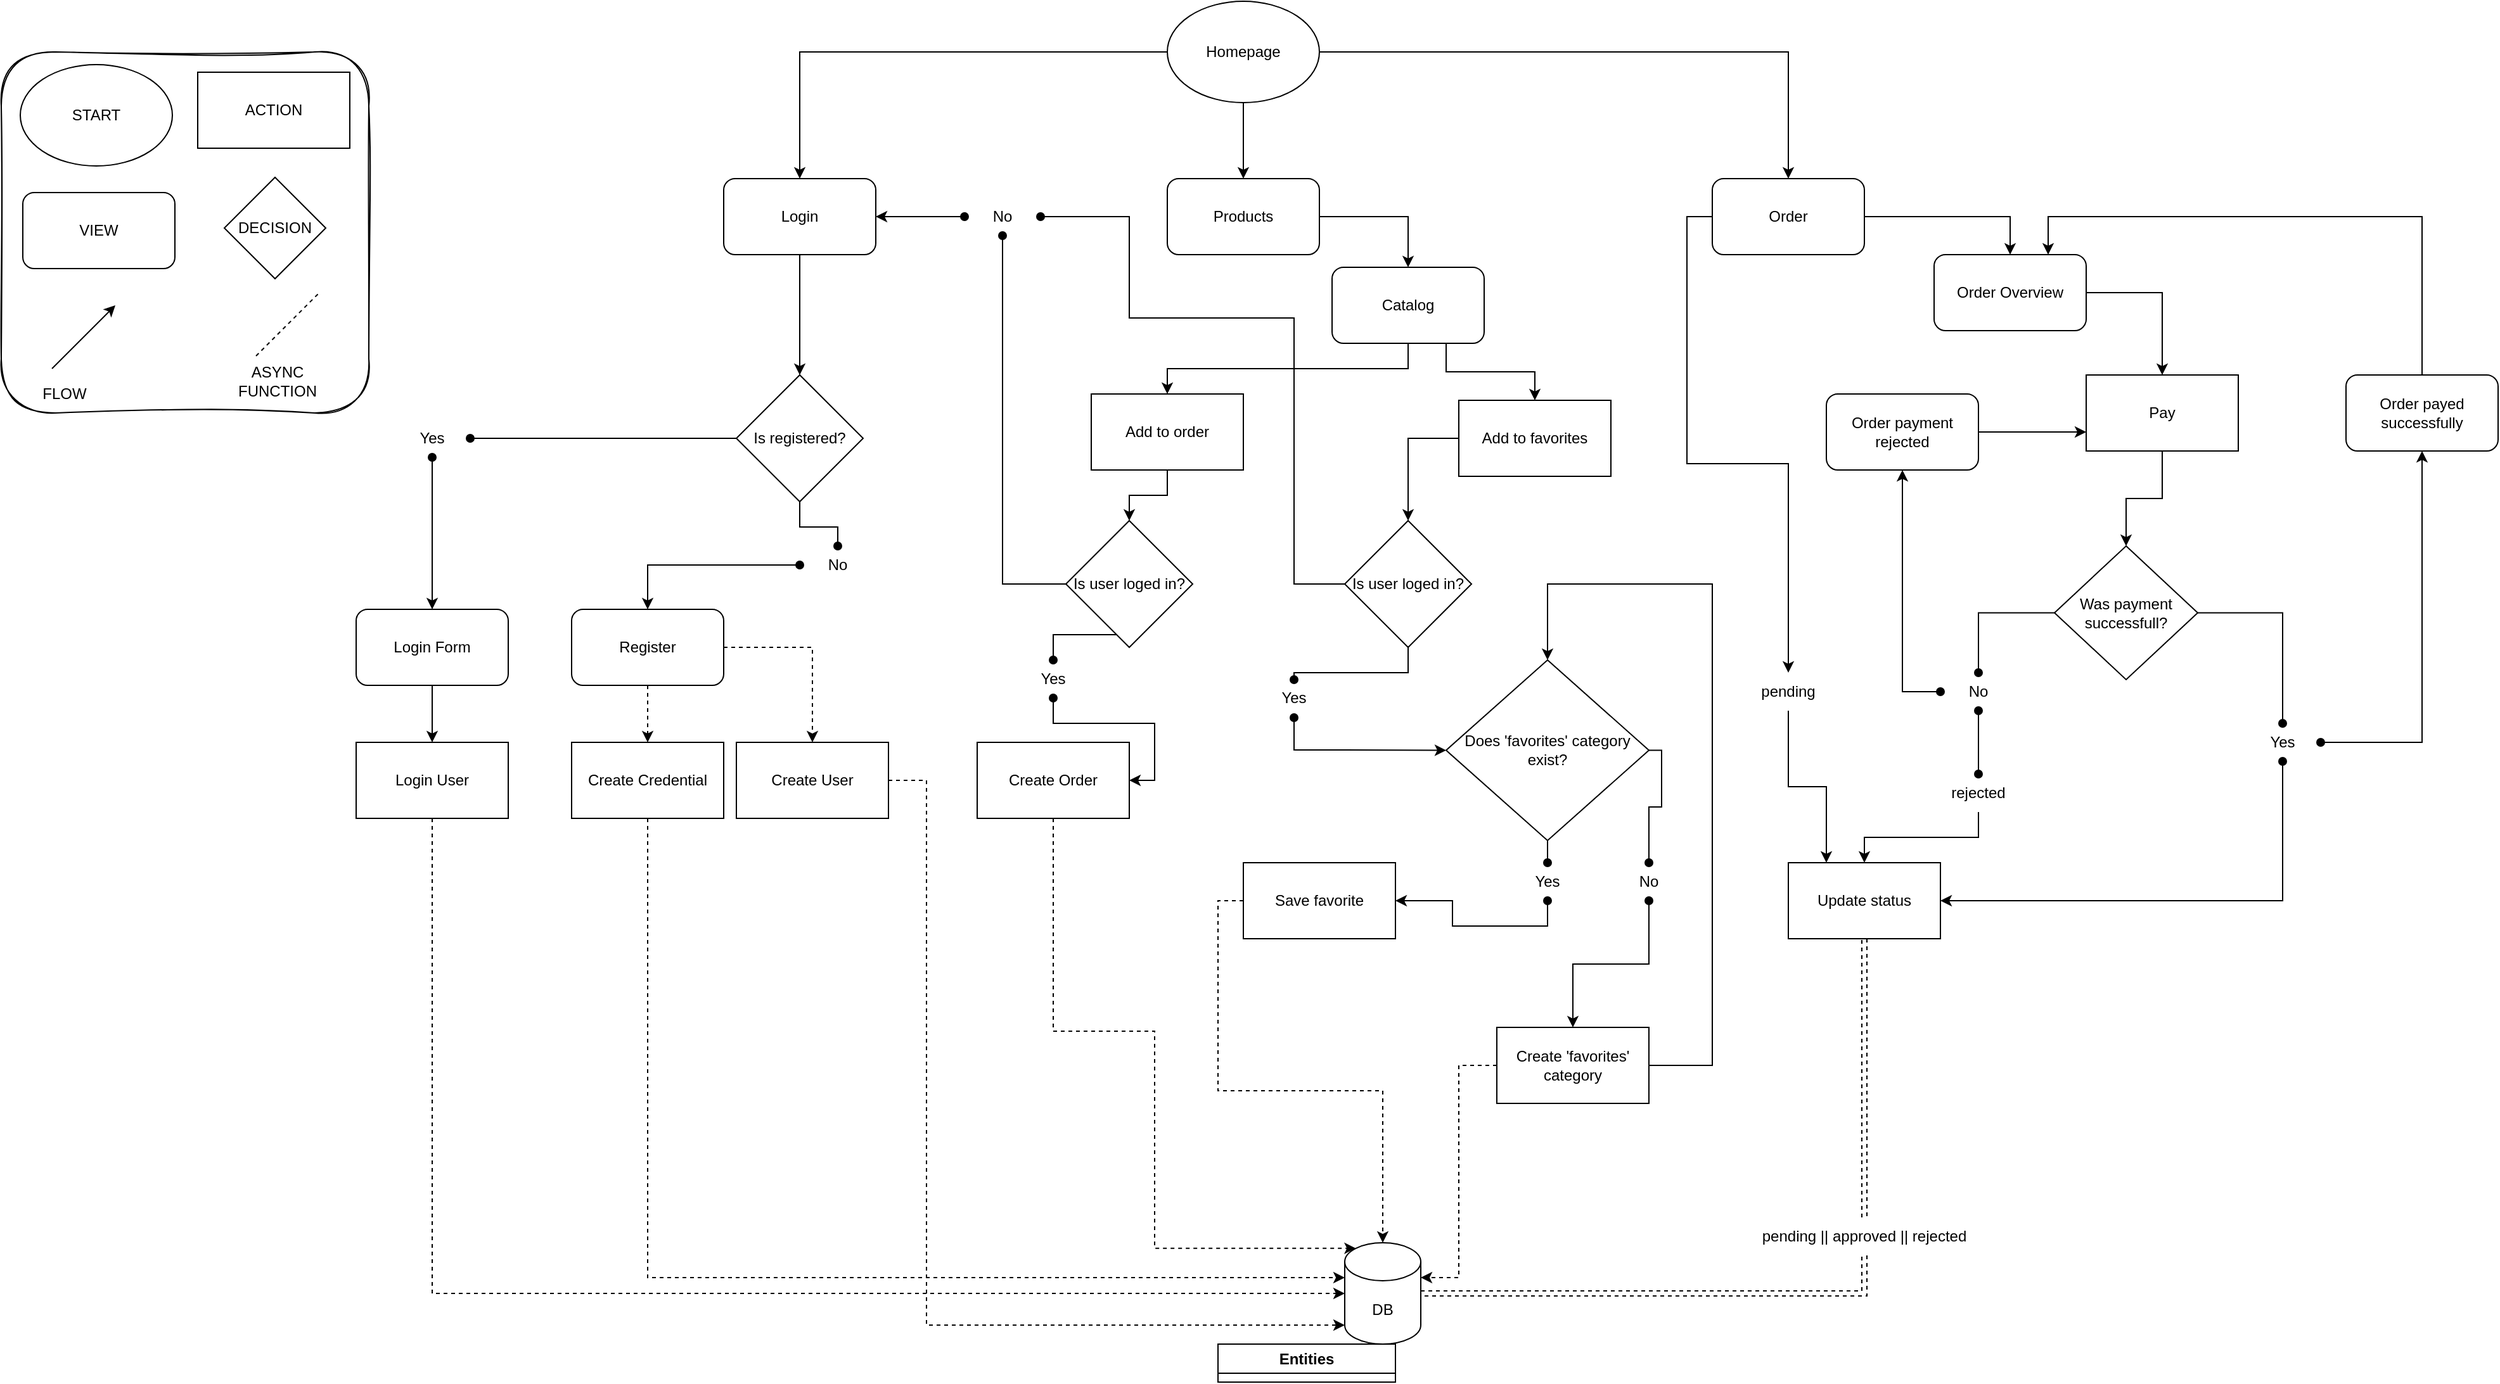 <mxfile version="24.5.3" type="github">
  <diagram name="Página-1" id="2Fvzduwzr8cer9EVC6Ml">
    <mxGraphModel dx="3033" dy="1135" grid="1" gridSize="10" guides="1" tooltips="1" connect="1" arrows="1" fold="1" page="1" pageScale="1" pageWidth="827" pageHeight="1169" math="0" shadow="0">
      <root>
        <mxCell id="0" />
        <mxCell id="1" parent="0" />
        <mxCell id="HE_qEEHTXUtGeVpZ5zVx-15" style="edgeStyle=orthogonalEdgeStyle;rounded=0;orthogonalLoop=1;jettySize=auto;html=1;exitX=0;exitY=0.5;exitDx=0;exitDy=0;entryX=0.5;entryY=0;entryDx=0;entryDy=0;" edge="1" parent="1" source="HE_qEEHTXUtGeVpZ5zVx-1" target="HE_qEEHTXUtGeVpZ5zVx-3">
          <mxGeometry relative="1" as="geometry" />
        </mxCell>
        <mxCell id="HE_qEEHTXUtGeVpZ5zVx-37" style="edgeStyle=orthogonalEdgeStyle;rounded=0;orthogonalLoop=1;jettySize=auto;html=1;exitX=0.5;exitY=1;exitDx=0;exitDy=0;entryX=0.5;entryY=0;entryDx=0;entryDy=0;" edge="1" parent="1" source="HE_qEEHTXUtGeVpZ5zVx-1" target="HE_qEEHTXUtGeVpZ5zVx-4">
          <mxGeometry relative="1" as="geometry" />
        </mxCell>
        <mxCell id="HE_qEEHTXUtGeVpZ5zVx-94" style="edgeStyle=orthogonalEdgeStyle;rounded=0;orthogonalLoop=1;jettySize=auto;html=1;exitX=1;exitY=0.5;exitDx=0;exitDy=0;entryX=0.5;entryY=0;entryDx=0;entryDy=0;" edge="1" parent="1" source="HE_qEEHTXUtGeVpZ5zVx-1" target="HE_qEEHTXUtGeVpZ5zVx-93">
          <mxGeometry relative="1" as="geometry" />
        </mxCell>
        <mxCell id="HE_qEEHTXUtGeVpZ5zVx-1" value="Homepage" style="ellipse;whiteSpace=wrap;html=1;" vertex="1" parent="1">
          <mxGeometry x="140" width="120" height="80" as="geometry" />
        </mxCell>
        <mxCell id="HE_qEEHTXUtGeVpZ5zVx-38" style="edgeStyle=orthogonalEdgeStyle;rounded=0;orthogonalLoop=1;jettySize=auto;html=1;exitX=0.5;exitY=1;exitDx=0;exitDy=0;dashed=1;" edge="1" parent="1" source="HE_qEEHTXUtGeVpZ5zVx-2" target="HE_qEEHTXUtGeVpZ5zVx-30">
          <mxGeometry relative="1" as="geometry" />
        </mxCell>
        <mxCell id="HE_qEEHTXUtGeVpZ5zVx-56" style="edgeStyle=orthogonalEdgeStyle;rounded=0;orthogonalLoop=1;jettySize=auto;html=1;exitX=1;exitY=0.5;exitDx=0;exitDy=0;entryX=0.5;entryY=0;entryDx=0;entryDy=0;dashed=1;" edge="1" parent="1" source="HE_qEEHTXUtGeVpZ5zVx-2" target="HE_qEEHTXUtGeVpZ5zVx-55">
          <mxGeometry relative="1" as="geometry" />
        </mxCell>
        <mxCell id="HE_qEEHTXUtGeVpZ5zVx-2" value="Register" style="rounded=1;whiteSpace=wrap;html=1;" vertex="1" parent="1">
          <mxGeometry x="-330" y="480" width="120" height="60" as="geometry" />
        </mxCell>
        <mxCell id="HE_qEEHTXUtGeVpZ5zVx-6" value="" style="edgeStyle=orthogonalEdgeStyle;rounded=0;orthogonalLoop=1;jettySize=auto;html=1;" edge="1" parent="1" source="HE_qEEHTXUtGeVpZ5zVx-3" target="HE_qEEHTXUtGeVpZ5zVx-5">
          <mxGeometry relative="1" as="geometry" />
        </mxCell>
        <mxCell id="HE_qEEHTXUtGeVpZ5zVx-3" value="Login" style="rounded=1;whiteSpace=wrap;html=1;" vertex="1" parent="1">
          <mxGeometry x="-210" y="140" width="120" height="60" as="geometry" />
        </mxCell>
        <mxCell id="HE_qEEHTXUtGeVpZ5zVx-106" style="edgeStyle=orthogonalEdgeStyle;rounded=0;orthogonalLoop=1;jettySize=auto;html=1;exitX=1;exitY=0.5;exitDx=0;exitDy=0;entryX=0.5;entryY=0;entryDx=0;entryDy=0;" edge="1" parent="1" source="HE_qEEHTXUtGeVpZ5zVx-4" target="HE_qEEHTXUtGeVpZ5zVx-17">
          <mxGeometry relative="1" as="geometry" />
        </mxCell>
        <mxCell id="HE_qEEHTXUtGeVpZ5zVx-4" value="Products" style="rounded=1;whiteSpace=wrap;html=1;" vertex="1" parent="1">
          <mxGeometry x="140" y="140" width="120" height="60" as="geometry" />
        </mxCell>
        <mxCell id="HE_qEEHTXUtGeVpZ5zVx-9" value="" style="edgeStyle=orthogonalEdgeStyle;rounded=0;orthogonalLoop=1;jettySize=auto;html=1;startArrow=oval;startFill=1;" edge="1" parent="1" source="HE_qEEHTXUtGeVpZ5zVx-10" target="HE_qEEHTXUtGeVpZ5zVx-8">
          <mxGeometry relative="1" as="geometry" />
        </mxCell>
        <mxCell id="HE_qEEHTXUtGeVpZ5zVx-12" value="" style="edgeStyle=orthogonalEdgeStyle;rounded=0;orthogonalLoop=1;jettySize=auto;html=1;startArrow=oval;startFill=1;" edge="1" parent="1" source="HE_qEEHTXUtGeVpZ5zVx-13" target="HE_qEEHTXUtGeVpZ5zVx-2">
          <mxGeometry relative="1" as="geometry" />
        </mxCell>
        <mxCell id="HE_qEEHTXUtGeVpZ5zVx-5" value="Is registered?" style="rhombus;whiteSpace=wrap;html=1;" vertex="1" parent="1">
          <mxGeometry x="-200" y="295" width="100" height="100" as="geometry" />
        </mxCell>
        <mxCell id="HE_qEEHTXUtGeVpZ5zVx-58" style="edgeStyle=orthogonalEdgeStyle;rounded=0;orthogonalLoop=1;jettySize=auto;html=1;exitX=0.5;exitY=1;exitDx=0;exitDy=0;entryX=0.5;entryY=0;entryDx=0;entryDy=0;" edge="1" parent="1" source="HE_qEEHTXUtGeVpZ5zVx-8" target="HE_qEEHTXUtGeVpZ5zVx-54">
          <mxGeometry relative="1" as="geometry" />
        </mxCell>
        <mxCell id="HE_qEEHTXUtGeVpZ5zVx-8" value="Login Form" style="rounded=1;whiteSpace=wrap;html=1;" vertex="1" parent="1">
          <mxGeometry x="-500" y="480" width="120" height="60" as="geometry" />
        </mxCell>
        <mxCell id="HE_qEEHTXUtGeVpZ5zVx-11" value="" style="edgeStyle=orthogonalEdgeStyle;rounded=0;orthogonalLoop=1;jettySize=auto;html=1;endArrow=oval;endFill=1;" edge="1" parent="1" source="HE_qEEHTXUtGeVpZ5zVx-5" target="HE_qEEHTXUtGeVpZ5zVx-10">
          <mxGeometry relative="1" as="geometry">
            <mxPoint x="20" y="330" as="sourcePoint" />
            <mxPoint x="-150" y="370" as="targetPoint" />
          </mxGeometry>
        </mxCell>
        <mxCell id="HE_qEEHTXUtGeVpZ5zVx-10" value="Yes" style="text;html=1;align=center;verticalAlign=middle;whiteSpace=wrap;rounded=0;" vertex="1" parent="1">
          <mxGeometry x="-470" y="330" width="60" height="30" as="geometry" />
        </mxCell>
        <mxCell id="HE_qEEHTXUtGeVpZ5zVx-14" value="" style="edgeStyle=orthogonalEdgeStyle;rounded=0;orthogonalLoop=1;jettySize=auto;html=1;endArrow=oval;endFill=1;" edge="1" parent="1" source="HE_qEEHTXUtGeVpZ5zVx-5" target="HE_qEEHTXUtGeVpZ5zVx-13">
          <mxGeometry relative="1" as="geometry">
            <mxPoint x="70" y="380" as="sourcePoint" />
            <mxPoint x="70" y="480" as="targetPoint" />
          </mxGeometry>
        </mxCell>
        <mxCell id="HE_qEEHTXUtGeVpZ5zVx-13" value="No" style="text;html=1;align=center;verticalAlign=middle;whiteSpace=wrap;rounded=0;" vertex="1" parent="1">
          <mxGeometry x="-150" y="430" width="60" height="30" as="geometry" />
        </mxCell>
        <mxCell id="HE_qEEHTXUtGeVpZ5zVx-42" style="edgeStyle=orthogonalEdgeStyle;rounded=0;orthogonalLoop=1;jettySize=auto;html=1;exitX=0.5;exitY=1;exitDx=0;exitDy=0;entryX=0.5;entryY=0;entryDx=0;entryDy=0;" edge="1" parent="1" source="HE_qEEHTXUtGeVpZ5zVx-17" target="HE_qEEHTXUtGeVpZ5zVx-19">
          <mxGeometry relative="1" as="geometry" />
        </mxCell>
        <mxCell id="HE_qEEHTXUtGeVpZ5zVx-61" style="edgeStyle=orthogonalEdgeStyle;rounded=0;orthogonalLoop=1;jettySize=auto;html=1;exitX=0.75;exitY=1;exitDx=0;exitDy=0;entryX=0.5;entryY=0;entryDx=0;entryDy=0;" edge="1" parent="1" source="HE_qEEHTXUtGeVpZ5zVx-17" target="HE_qEEHTXUtGeVpZ5zVx-60">
          <mxGeometry relative="1" as="geometry" />
        </mxCell>
        <mxCell id="HE_qEEHTXUtGeVpZ5zVx-17" value="Catalog" style="whiteSpace=wrap;html=1;rounded=1;" vertex="1" parent="1">
          <mxGeometry x="270" y="210" width="120" height="60" as="geometry" />
        </mxCell>
        <mxCell id="HE_qEEHTXUtGeVpZ5zVx-62" style="edgeStyle=orthogonalEdgeStyle;rounded=0;orthogonalLoop=1;jettySize=auto;html=1;exitX=0.5;exitY=1;exitDx=0;exitDy=0;entryX=0.5;entryY=0;entryDx=0;entryDy=0;" edge="1" parent="1" source="HE_qEEHTXUtGeVpZ5zVx-19" target="HE_qEEHTXUtGeVpZ5zVx-21">
          <mxGeometry relative="1" as="geometry" />
        </mxCell>
        <mxCell id="HE_qEEHTXUtGeVpZ5zVx-19" value="Add to order" style="rounded=0;whiteSpace=wrap;html=1;" vertex="1" parent="1">
          <mxGeometry x="80" y="310" width="120" height="60" as="geometry" />
        </mxCell>
        <mxCell id="HE_qEEHTXUtGeVpZ5zVx-23" style="edgeStyle=orthogonalEdgeStyle;rounded=0;orthogonalLoop=1;jettySize=auto;html=1;exitX=0;exitY=0.5;exitDx=0;exitDy=0;entryX=1;entryY=0.5;entryDx=0;entryDy=0;startArrow=oval;startFill=1;" edge="1" parent="1" source="HE_qEEHTXUtGeVpZ5zVx-24" target="HE_qEEHTXUtGeVpZ5zVx-3">
          <mxGeometry relative="1" as="geometry" />
        </mxCell>
        <mxCell id="HE_qEEHTXUtGeVpZ5zVx-44" style="edgeStyle=orthogonalEdgeStyle;rounded=0;orthogonalLoop=1;jettySize=auto;html=1;exitX=0.5;exitY=1;exitDx=0;exitDy=0;entryX=1;entryY=0.5;entryDx=0;entryDy=0;startArrow=oval;startFill=1;" edge="1" parent="1" source="HE_qEEHTXUtGeVpZ5zVx-27" target="HE_qEEHTXUtGeVpZ5zVx-33">
          <mxGeometry relative="1" as="geometry">
            <Array as="points">
              <mxPoint x="50" y="570" />
              <mxPoint x="130" y="570" />
              <mxPoint x="130" y="615" />
            </Array>
          </mxGeometry>
        </mxCell>
        <mxCell id="HE_qEEHTXUtGeVpZ5zVx-47" style="edgeStyle=orthogonalEdgeStyle;rounded=0;orthogonalLoop=1;jettySize=auto;html=1;exitX=0.5;exitY=1;exitDx=0;exitDy=0;entryX=0.5;entryY=0;entryDx=0;entryDy=0;endArrow=oval;endFill=1;" edge="1" parent="1" source="HE_qEEHTXUtGeVpZ5zVx-21" target="HE_qEEHTXUtGeVpZ5zVx-27">
          <mxGeometry relative="1" as="geometry">
            <Array as="points">
              <mxPoint x="50" y="500" />
            </Array>
          </mxGeometry>
        </mxCell>
        <mxCell id="HE_qEEHTXUtGeVpZ5zVx-21" value="Is user loged in?" style="rhombus;whiteSpace=wrap;html=1;" vertex="1" parent="1">
          <mxGeometry x="60" y="410" width="100" height="100" as="geometry" />
        </mxCell>
        <mxCell id="HE_qEEHTXUtGeVpZ5zVx-25" value="" style="edgeStyle=orthogonalEdgeStyle;rounded=0;orthogonalLoop=1;jettySize=auto;html=1;exitX=0;exitY=0.5;exitDx=0;exitDy=0;entryX=0.5;entryY=1;entryDx=0;entryDy=0;endArrow=oval;endFill=1;" edge="1" parent="1" source="HE_qEEHTXUtGeVpZ5zVx-21" target="HE_qEEHTXUtGeVpZ5zVx-24">
          <mxGeometry relative="1" as="geometry">
            <mxPoint x="270" y="450" as="sourcePoint" />
            <mxPoint x="120" y="330" as="targetPoint" />
            <Array as="points">
              <mxPoint x="10" y="460" />
            </Array>
          </mxGeometry>
        </mxCell>
        <mxCell id="HE_qEEHTXUtGeVpZ5zVx-24" value="No" style="text;html=1;align=center;verticalAlign=middle;whiteSpace=wrap;rounded=0;" vertex="1" parent="1">
          <mxGeometry x="-20" y="155" width="60" height="30" as="geometry" />
        </mxCell>
        <mxCell id="HE_qEEHTXUtGeVpZ5zVx-29" value="DB" style="shape=cylinder3;whiteSpace=wrap;html=1;boundedLbl=1;backgroundOutline=1;size=15;" vertex="1" parent="1">
          <mxGeometry x="280" y="980" width="60" height="80" as="geometry" />
        </mxCell>
        <mxCell id="HE_qEEHTXUtGeVpZ5zVx-32" style="edgeStyle=orthogonalEdgeStyle;rounded=0;orthogonalLoop=1;jettySize=auto;html=1;exitX=0.5;exitY=1;exitDx=0;exitDy=0;entryX=0;entryY=0;entryDx=0;entryDy=27.5;entryPerimeter=0;dashed=1;" edge="1" parent="1" source="HE_qEEHTXUtGeVpZ5zVx-30" target="HE_qEEHTXUtGeVpZ5zVx-29">
          <mxGeometry relative="1" as="geometry" />
        </mxCell>
        <mxCell id="HE_qEEHTXUtGeVpZ5zVx-30" value="Create Credential" style="rounded=0;whiteSpace=wrap;html=1;" vertex="1" parent="1">
          <mxGeometry x="-330" y="585" width="120" height="60" as="geometry" />
        </mxCell>
        <mxCell id="HE_qEEHTXUtGeVpZ5zVx-105" style="edgeStyle=orthogonalEdgeStyle;rounded=0;orthogonalLoop=1;jettySize=auto;html=1;exitX=0.5;exitY=1;exitDx=0;exitDy=0;entryX=0.145;entryY=0;entryDx=0;entryDy=4.35;entryPerimeter=0;dashed=1;" edge="1" parent="1" source="HE_qEEHTXUtGeVpZ5zVx-33" target="HE_qEEHTXUtGeVpZ5zVx-29">
          <mxGeometry relative="1" as="geometry">
            <Array as="points">
              <mxPoint x="50" y="813" />
              <mxPoint x="130" y="813" />
              <mxPoint x="130" y="984" />
            </Array>
          </mxGeometry>
        </mxCell>
        <mxCell id="HE_qEEHTXUtGeVpZ5zVx-33" value="Create Order" style="rounded=0;whiteSpace=wrap;html=1;" vertex="1" parent="1">
          <mxGeometry x="-10" y="585" width="120" height="60" as="geometry" />
        </mxCell>
        <mxCell id="HE_qEEHTXUtGeVpZ5zVx-27" value="Yes" style="text;html=1;align=center;verticalAlign=middle;whiteSpace=wrap;rounded=0;" vertex="1" parent="1">
          <mxGeometry x="20" y="520" width="60" height="30" as="geometry" />
        </mxCell>
        <mxCell id="HE_qEEHTXUtGeVpZ5zVx-48" value="Entities" style="swimlane;whiteSpace=wrap;html=1;" vertex="1" collapsed="1" parent="1">
          <mxGeometry x="180" y="1060" width="140" height="30" as="geometry">
            <mxRectangle x="185" y="1090" width="150" height="130" as="alternateBounds" />
          </mxGeometry>
        </mxCell>
        <mxCell id="HE_qEEHTXUtGeVpZ5zVx-49" value="Category" style="text;html=1;align=center;verticalAlign=middle;resizable=0;points=[];autosize=1;strokeColor=none;fillColor=none;" vertex="1" parent="HE_qEEHTXUtGeVpZ5zVx-48">
          <mxGeometry y="38" width="70" height="30" as="geometry" />
        </mxCell>
        <mxCell id="HE_qEEHTXUtGeVpZ5zVx-50" value="Credential" style="text;html=1;align=center;verticalAlign=middle;resizable=0;points=[];autosize=1;strokeColor=none;fillColor=none;" vertex="1" parent="HE_qEEHTXUtGeVpZ5zVx-48">
          <mxGeometry x="65" y="38" width="80" height="30" as="geometry" />
        </mxCell>
        <mxCell id="HE_qEEHTXUtGeVpZ5zVx-51" value="Order" style="text;html=1;align=center;verticalAlign=middle;resizable=0;points=[];autosize=1;strokeColor=none;fillColor=none;" vertex="1" parent="HE_qEEHTXUtGeVpZ5zVx-48">
          <mxGeometry x="10" y="67" width="50" height="30" as="geometry" />
        </mxCell>
        <mxCell id="HE_qEEHTXUtGeVpZ5zVx-53" value="User" style="text;html=1;align=center;verticalAlign=middle;resizable=0;points=[];autosize=1;strokeColor=none;fillColor=none;" vertex="1" parent="HE_qEEHTXUtGeVpZ5zVx-48">
          <mxGeometry x="10" y="98" width="50" height="30" as="geometry" />
        </mxCell>
        <mxCell id="HE_qEEHTXUtGeVpZ5zVx-52" value="Produuct" style="text;html=1;align=center;verticalAlign=middle;resizable=0;points=[];autosize=1;strokeColor=none;fillColor=none;" vertex="1" parent="HE_qEEHTXUtGeVpZ5zVx-48">
          <mxGeometry x="65" y="68" width="70" height="30" as="geometry" />
        </mxCell>
        <mxCell id="HE_qEEHTXUtGeVpZ5zVx-85" value="Favorites (?)" style="text;html=1;align=center;verticalAlign=middle;resizable=0;points=[];autosize=1;strokeColor=none;fillColor=none;" vertex="1" parent="HE_qEEHTXUtGeVpZ5zVx-48">
          <mxGeometry x="59" y="97" width="90" height="30" as="geometry" />
        </mxCell>
        <mxCell id="HE_qEEHTXUtGeVpZ5zVx-54" value="Login User" style="rounded=0;whiteSpace=wrap;html=1;" vertex="1" parent="1">
          <mxGeometry x="-500" y="585" width="120" height="60" as="geometry" />
        </mxCell>
        <mxCell id="HE_qEEHTXUtGeVpZ5zVx-57" value="" style="edgeStyle=orthogonalEdgeStyle;rounded=0;orthogonalLoop=1;jettySize=auto;html=1;entryX=0;entryY=1;entryDx=0;entryDy=-15;entryPerimeter=0;dashed=1;" edge="1" parent="1" source="HE_qEEHTXUtGeVpZ5zVx-55" target="HE_qEEHTXUtGeVpZ5zVx-29">
          <mxGeometry relative="1" as="geometry">
            <Array as="points">
              <mxPoint x="-50" y="615" />
              <mxPoint x="-50" y="1045" />
            </Array>
          </mxGeometry>
        </mxCell>
        <mxCell id="HE_qEEHTXUtGeVpZ5zVx-55" value="Create User" style="rounded=0;whiteSpace=wrap;html=1;" vertex="1" parent="1">
          <mxGeometry x="-200" y="585" width="120" height="60" as="geometry" />
        </mxCell>
        <mxCell id="HE_qEEHTXUtGeVpZ5zVx-59" style="edgeStyle=orthogonalEdgeStyle;rounded=0;orthogonalLoop=1;jettySize=auto;html=1;exitX=0.5;exitY=1;exitDx=0;exitDy=0;entryX=0;entryY=0.5;entryDx=0;entryDy=0;entryPerimeter=0;dashed=1;" edge="1" parent="1" source="HE_qEEHTXUtGeVpZ5zVx-54" target="HE_qEEHTXUtGeVpZ5zVx-29">
          <mxGeometry relative="1" as="geometry" />
        </mxCell>
        <mxCell id="HE_qEEHTXUtGeVpZ5zVx-186" style="edgeStyle=orthogonalEdgeStyle;rounded=0;orthogonalLoop=1;jettySize=auto;html=1;exitX=0;exitY=0.5;exitDx=0;exitDy=0;entryX=0.5;entryY=0;entryDx=0;entryDy=0;" edge="1" parent="1" source="HE_qEEHTXUtGeVpZ5zVx-60" target="HE_qEEHTXUtGeVpZ5zVx-183">
          <mxGeometry relative="1" as="geometry" />
        </mxCell>
        <mxCell id="HE_qEEHTXUtGeVpZ5zVx-60" value="Add to favorites" style="rounded=0;whiteSpace=wrap;html=1;" vertex="1" parent="1">
          <mxGeometry x="370" y="315" width="120" height="60" as="geometry" />
        </mxCell>
        <mxCell id="HE_qEEHTXUtGeVpZ5zVx-64" value="Save favorite" style="rounded=0;whiteSpace=wrap;html=1;" vertex="1" parent="1">
          <mxGeometry x="200" y="680" width="120" height="60" as="geometry" />
        </mxCell>
        <mxCell id="HE_qEEHTXUtGeVpZ5zVx-78" style="edgeStyle=orthogonalEdgeStyle;rounded=0;orthogonalLoop=1;jettySize=auto;html=1;exitX=0.5;exitY=1;exitDx=0;exitDy=0;entryX=0;entryY=0.5;entryDx=0;entryDy=0;startArrow=oval;startFill=1;" edge="1" parent="1" source="HE_qEEHTXUtGeVpZ5zVx-67" target="HE_qEEHTXUtGeVpZ5zVx-77">
          <mxGeometry relative="1" as="geometry">
            <Array as="points">
              <mxPoint x="240" y="591" />
              <mxPoint x="280" y="591" />
            </Array>
          </mxGeometry>
        </mxCell>
        <mxCell id="HE_qEEHTXUtGeVpZ5zVx-67" value="Yes" style="text;html=1;align=center;verticalAlign=middle;whiteSpace=wrap;rounded=0;" vertex="1" parent="1">
          <mxGeometry x="210" y="535.47" width="60" height="30" as="geometry" />
        </mxCell>
        <mxCell id="HE_qEEHTXUtGeVpZ5zVx-80" style="edgeStyle=orthogonalEdgeStyle;rounded=0;orthogonalLoop=1;jettySize=auto;html=1;exitX=0.5;exitY=1;exitDx=0;exitDy=0;entryX=1;entryY=0.5;entryDx=0;entryDy=0;startArrow=oval;startFill=1;" edge="1" parent="1" source="HE_qEEHTXUtGeVpZ5zVx-81" target="HE_qEEHTXUtGeVpZ5zVx-64">
          <mxGeometry relative="1" as="geometry" />
        </mxCell>
        <mxCell id="HE_qEEHTXUtGeVpZ5zVx-83" style="edgeStyle=orthogonalEdgeStyle;rounded=0;orthogonalLoop=1;jettySize=auto;html=1;exitX=0.5;exitY=1;exitDx=0;exitDy=0;entryX=0.5;entryY=0;entryDx=0;entryDy=0;endArrow=oval;endFill=1;" edge="1" parent="1" source="HE_qEEHTXUtGeVpZ5zVx-77" target="HE_qEEHTXUtGeVpZ5zVx-81">
          <mxGeometry relative="1" as="geometry" />
        </mxCell>
        <mxCell id="HE_qEEHTXUtGeVpZ5zVx-77" value="Does &#39;favorites&#39; category exist?" style="rhombus;whiteSpace=wrap;html=1;" vertex="1" parent="1">
          <mxGeometry x="360" y="520" width="160" height="142.5" as="geometry" />
        </mxCell>
        <mxCell id="HE_qEEHTXUtGeVpZ5zVx-79" style="edgeStyle=orthogonalEdgeStyle;rounded=0;orthogonalLoop=1;jettySize=auto;html=1;exitX=0;exitY=0.5;exitDx=0;exitDy=0;entryX=0.5;entryY=0;entryDx=0;entryDy=0;entryPerimeter=0;dashed=1;" edge="1" parent="1" source="HE_qEEHTXUtGeVpZ5zVx-64" target="HE_qEEHTXUtGeVpZ5zVx-29">
          <mxGeometry relative="1" as="geometry" />
        </mxCell>
        <mxCell id="HE_qEEHTXUtGeVpZ5zVx-81" value="Yes" style="text;html=1;align=center;verticalAlign=middle;whiteSpace=wrap;rounded=0;" vertex="1" parent="1">
          <mxGeometry x="410" y="680" width="60" height="30" as="geometry" />
        </mxCell>
        <mxCell id="HE_qEEHTXUtGeVpZ5zVx-89" style="edgeStyle=orthogonalEdgeStyle;rounded=0;orthogonalLoop=1;jettySize=auto;html=1;exitX=1;exitY=0.5;exitDx=0;exitDy=0;entryX=0.5;entryY=0;entryDx=0;entryDy=0;" edge="1" parent="1" source="HE_qEEHTXUtGeVpZ5zVx-86" target="HE_qEEHTXUtGeVpZ5zVx-77">
          <mxGeometry relative="1" as="geometry">
            <Array as="points">
              <mxPoint x="570" y="840" />
              <mxPoint x="570" y="460" />
              <mxPoint x="440" y="460" />
            </Array>
          </mxGeometry>
        </mxCell>
        <mxCell id="HE_qEEHTXUtGeVpZ5zVx-86" value="Create &#39;favorites&#39; category" style="rounded=0;whiteSpace=wrap;html=1;" vertex="1" parent="1">
          <mxGeometry x="400" y="810" width="120" height="60" as="geometry" />
        </mxCell>
        <mxCell id="HE_qEEHTXUtGeVpZ5zVx-88" style="edgeStyle=orthogonalEdgeStyle;rounded=0;orthogonalLoop=1;jettySize=auto;html=1;exitX=0;exitY=0.5;exitDx=0;exitDy=0;entryX=1;entryY=0;entryDx=0;entryDy=27.5;entryPerimeter=0;dashed=1;" edge="1" parent="1" source="HE_qEEHTXUtGeVpZ5zVx-86" target="HE_qEEHTXUtGeVpZ5zVx-29">
          <mxGeometry relative="1" as="geometry" />
        </mxCell>
        <mxCell id="HE_qEEHTXUtGeVpZ5zVx-91" value="" style="edgeStyle=orthogonalEdgeStyle;rounded=0;orthogonalLoop=1;jettySize=auto;html=1;exitX=1;exitY=0.5;exitDx=0;exitDy=0;entryX=0.5;entryY=0;entryDx=0;entryDy=0;endArrow=oval;endFill=1;" edge="1" parent="1" source="HE_qEEHTXUtGeVpZ5zVx-77" target="HE_qEEHTXUtGeVpZ5zVx-90">
          <mxGeometry relative="1" as="geometry">
            <mxPoint x="510" y="545" as="sourcePoint" />
            <mxPoint x="550" y="820" as="targetPoint" />
            <Array as="points">
              <mxPoint x="530" y="591" />
              <mxPoint x="530" y="636" />
              <mxPoint x="520" y="636" />
            </Array>
          </mxGeometry>
        </mxCell>
        <mxCell id="HE_qEEHTXUtGeVpZ5zVx-92" style="edgeStyle=orthogonalEdgeStyle;rounded=0;orthogonalLoop=1;jettySize=auto;html=1;exitX=0.5;exitY=1;exitDx=0;exitDy=0;entryX=0.5;entryY=0;entryDx=0;entryDy=0;startArrow=oval;startFill=1;" edge="1" parent="1" source="HE_qEEHTXUtGeVpZ5zVx-90" target="HE_qEEHTXUtGeVpZ5zVx-86">
          <mxGeometry relative="1" as="geometry" />
        </mxCell>
        <mxCell id="HE_qEEHTXUtGeVpZ5zVx-90" value="No" style="text;html=1;align=center;verticalAlign=middle;whiteSpace=wrap;rounded=0;" vertex="1" parent="1">
          <mxGeometry x="490" y="680" width="60" height="30" as="geometry" />
        </mxCell>
        <mxCell id="HE_qEEHTXUtGeVpZ5zVx-135" style="edgeStyle=orthogonalEdgeStyle;rounded=0;orthogonalLoop=1;jettySize=auto;html=1;exitX=0.5;exitY=1;exitDx=0;exitDy=0;entryX=0.25;entryY=0;entryDx=0;entryDy=0;" edge="1" parent="1" source="HE_qEEHTXUtGeVpZ5zVx-136" target="HE_qEEHTXUtGeVpZ5zVx-112">
          <mxGeometry relative="1" as="geometry" />
        </mxCell>
        <mxCell id="HE_qEEHTXUtGeVpZ5zVx-147" style="edgeStyle=orthogonalEdgeStyle;rounded=0;orthogonalLoop=1;jettySize=auto;html=1;exitX=1;exitY=0.5;exitDx=0;exitDy=0;entryX=0.5;entryY=0;entryDx=0;entryDy=0;" edge="1" parent="1" source="HE_qEEHTXUtGeVpZ5zVx-93" target="HE_qEEHTXUtGeVpZ5zVx-146">
          <mxGeometry relative="1" as="geometry" />
        </mxCell>
        <mxCell id="HE_qEEHTXUtGeVpZ5zVx-93" value="Order" style="rounded=1;whiteSpace=wrap;html=1;" vertex="1" parent="1">
          <mxGeometry x="570" y="140" width="120" height="60" as="geometry" />
        </mxCell>
        <mxCell id="HE_qEEHTXUtGeVpZ5zVx-112" value="Update status" style="rounded=0;whiteSpace=wrap;html=1;" vertex="1" parent="1">
          <mxGeometry x="630" y="680" width="120" height="60" as="geometry" />
        </mxCell>
        <mxCell id="HE_qEEHTXUtGeVpZ5zVx-114" style="edgeStyle=orthogonalEdgeStyle;rounded=0;orthogonalLoop=1;jettySize=auto;html=1;exitX=0.5;exitY=1;exitDx=0;exitDy=0;entryX=1;entryY=0.5;entryDx=0;entryDy=0;entryPerimeter=0;dashed=1;startArrow=classic;startFill=1;shape=link;" edge="1" parent="1" source="HE_qEEHTXUtGeVpZ5zVx-121" target="HE_qEEHTXUtGeVpZ5zVx-29">
          <mxGeometry relative="1" as="geometry" />
        </mxCell>
        <mxCell id="HE_qEEHTXUtGeVpZ5zVx-171" style="edgeStyle=orthogonalEdgeStyle;rounded=0;orthogonalLoop=1;jettySize=auto;html=1;exitX=0.5;exitY=0;exitDx=0;exitDy=0;entryX=0.75;entryY=0;entryDx=0;entryDy=0;" edge="1" parent="1" source="HE_qEEHTXUtGeVpZ5zVx-116" target="HE_qEEHTXUtGeVpZ5zVx-146">
          <mxGeometry relative="1" as="geometry">
            <Array as="points">
              <mxPoint x="1130" y="170" />
              <mxPoint x="835" y="170" />
            </Array>
          </mxGeometry>
        </mxCell>
        <mxCell id="HE_qEEHTXUtGeVpZ5zVx-116" value="Order payed successfully" style="rounded=1;whiteSpace=wrap;html=1;" vertex="1" parent="1">
          <mxGeometry x="1070" y="295" width="120" height="60" as="geometry" />
        </mxCell>
        <mxCell id="HE_qEEHTXUtGeVpZ5zVx-122" value="" style="edgeStyle=orthogonalEdgeStyle;rounded=0;orthogonalLoop=1;jettySize=auto;html=1;exitX=0.5;exitY=1;exitDx=0;exitDy=0;entryX=0.5;entryY=0;entryDx=0;entryDy=0;dashed=1;startArrow=classic;startFill=1;shape=link;" edge="1" parent="1" source="HE_qEEHTXUtGeVpZ5zVx-112" target="HE_qEEHTXUtGeVpZ5zVx-121">
          <mxGeometry relative="1" as="geometry">
            <mxPoint x="690" y="740" as="sourcePoint" />
            <mxPoint x="340" y="1020" as="targetPoint" />
          </mxGeometry>
        </mxCell>
        <mxCell id="HE_qEEHTXUtGeVpZ5zVx-121" value="pending ||&amp;nbsp;approved || rejected" style="text;html=1;align=center;verticalAlign=middle;whiteSpace=wrap;rounded=0;" vertex="1" parent="1">
          <mxGeometry x="605" y="960" width="170" height="30" as="geometry" />
        </mxCell>
        <mxCell id="HE_qEEHTXUtGeVpZ5zVx-172" style="edgeStyle=orthogonalEdgeStyle;rounded=0;orthogonalLoop=1;jettySize=auto;html=1;exitX=1;exitY=0.5;exitDx=0;exitDy=0;entryX=0;entryY=0.75;entryDx=0;entryDy=0;" edge="1" parent="1" source="HE_qEEHTXUtGeVpZ5zVx-126" target="HE_qEEHTXUtGeVpZ5zVx-149">
          <mxGeometry relative="1" as="geometry" />
        </mxCell>
        <mxCell id="HE_qEEHTXUtGeVpZ5zVx-126" value="Order payment rejected" style="rounded=1;whiteSpace=wrap;html=1;" vertex="1" parent="1">
          <mxGeometry x="660" y="310" width="120" height="60" as="geometry" />
        </mxCell>
        <mxCell id="HE_qEEHTXUtGeVpZ5zVx-136" value="pending" style="text;html=1;align=center;verticalAlign=middle;whiteSpace=wrap;rounded=0;" vertex="1" parent="1">
          <mxGeometry x="600" y="530" width="60" height="30" as="geometry" />
        </mxCell>
        <mxCell id="HE_qEEHTXUtGeVpZ5zVx-153" style="edgeStyle=orthogonalEdgeStyle;rounded=0;orthogonalLoop=1;jettySize=auto;html=1;exitX=0.5;exitY=1;exitDx=0;exitDy=0;entryX=0.5;entryY=0;entryDx=0;entryDy=0;" edge="1" parent="1" source="HE_qEEHTXUtGeVpZ5zVx-158" target="HE_qEEHTXUtGeVpZ5zVx-112">
          <mxGeometry relative="1" as="geometry" />
        </mxCell>
        <mxCell id="HE_qEEHTXUtGeVpZ5zVx-164" style="edgeStyle=orthogonalEdgeStyle;rounded=0;orthogonalLoop=1;jettySize=auto;html=1;exitX=0.5;exitY=1;exitDx=0;exitDy=0;entryX=1;entryY=0.5;entryDx=0;entryDy=0;startArrow=oval;startFill=1;" edge="1" parent="1" source="HE_qEEHTXUtGeVpZ5zVx-160" target="HE_qEEHTXUtGeVpZ5zVx-112">
          <mxGeometry relative="1" as="geometry">
            <Array as="points" />
          </mxGeometry>
        </mxCell>
        <mxCell id="HE_qEEHTXUtGeVpZ5zVx-138" value="Was payment successfull?" style="rhombus;whiteSpace=wrap;html=1;" vertex="1" parent="1">
          <mxGeometry x="840" y="430" width="113" height="105.47" as="geometry" />
        </mxCell>
        <mxCell id="HE_qEEHTXUtGeVpZ5zVx-140" style="edgeStyle=orthogonalEdgeStyle;rounded=0;orthogonalLoop=1;jettySize=auto;html=1;exitX=0;exitY=0.5;exitDx=0;exitDy=0;entryX=0.5;entryY=0;entryDx=0;entryDy=0;" edge="1" parent="1" source="HE_qEEHTXUtGeVpZ5zVx-93" target="HE_qEEHTXUtGeVpZ5zVx-136">
          <mxGeometry relative="1" as="geometry" />
        </mxCell>
        <mxCell id="HE_qEEHTXUtGeVpZ5zVx-150" style="edgeStyle=orthogonalEdgeStyle;rounded=0;orthogonalLoop=1;jettySize=auto;html=1;exitX=1;exitY=0.5;exitDx=0;exitDy=0;entryX=0.5;entryY=0;entryDx=0;entryDy=0;" edge="1" parent="1" source="HE_qEEHTXUtGeVpZ5zVx-146" target="HE_qEEHTXUtGeVpZ5zVx-149">
          <mxGeometry relative="1" as="geometry" />
        </mxCell>
        <mxCell id="HE_qEEHTXUtGeVpZ5zVx-146" value="Order Overview" style="rounded=1;whiteSpace=wrap;html=1;" vertex="1" parent="1">
          <mxGeometry x="745" y="200" width="120" height="60" as="geometry" />
        </mxCell>
        <mxCell id="HE_qEEHTXUtGeVpZ5zVx-151" style="edgeStyle=orthogonalEdgeStyle;rounded=0;orthogonalLoop=1;jettySize=auto;html=1;exitX=0.5;exitY=1;exitDx=0;exitDy=0;entryX=0.5;entryY=0;entryDx=0;entryDy=0;" edge="1" parent="1" source="HE_qEEHTXUtGeVpZ5zVx-149" target="HE_qEEHTXUtGeVpZ5zVx-138">
          <mxGeometry relative="1" as="geometry" />
        </mxCell>
        <mxCell id="HE_qEEHTXUtGeVpZ5zVx-149" value="Pay" style="rounded=0;whiteSpace=wrap;html=1;" vertex="1" parent="1">
          <mxGeometry x="865" y="295" width="120" height="60" as="geometry" />
        </mxCell>
        <mxCell id="HE_qEEHTXUtGeVpZ5zVx-156" value="" style="edgeStyle=orthogonalEdgeStyle;rounded=0;orthogonalLoop=1;jettySize=auto;html=1;exitX=0;exitY=0.5;exitDx=0;exitDy=0;entryX=0.5;entryY=0;entryDx=0;entryDy=0;endArrow=oval;endFill=1;" edge="1" parent="1" source="HE_qEEHTXUtGeVpZ5zVx-138" target="HE_qEEHTXUtGeVpZ5zVx-155">
          <mxGeometry relative="1" as="geometry">
            <mxPoint x="770" y="503" as="sourcePoint" />
            <mxPoint x="690" y="680" as="targetPoint" />
          </mxGeometry>
        </mxCell>
        <mxCell id="HE_qEEHTXUtGeVpZ5zVx-167" style="edgeStyle=orthogonalEdgeStyle;rounded=0;orthogonalLoop=1;jettySize=auto;html=1;exitX=0;exitY=0.5;exitDx=0;exitDy=0;entryX=0.5;entryY=1;entryDx=0;entryDy=0;startArrow=oval;startFill=1;" edge="1" parent="1" source="HE_qEEHTXUtGeVpZ5zVx-155" target="HE_qEEHTXUtGeVpZ5zVx-126">
          <mxGeometry relative="1" as="geometry">
            <Array as="points">
              <mxPoint x="720" y="545" />
            </Array>
          </mxGeometry>
        </mxCell>
        <mxCell id="HE_qEEHTXUtGeVpZ5zVx-155" value="No" style="text;html=1;align=center;verticalAlign=middle;whiteSpace=wrap;rounded=0;" vertex="1" parent="1">
          <mxGeometry x="750" y="530" width="60" height="30" as="geometry" />
        </mxCell>
        <mxCell id="HE_qEEHTXUtGeVpZ5zVx-159" value="" style="edgeStyle=orthogonalEdgeStyle;rounded=0;orthogonalLoop=1;jettySize=auto;html=1;exitX=0.5;exitY=1;exitDx=0;exitDy=0;entryX=0.5;entryY=0;entryDx=0;entryDy=0;startArrow=oval;startFill=1;endArrow=oval;endFill=1;" edge="1" parent="1" source="HE_qEEHTXUtGeVpZ5zVx-155" target="HE_qEEHTXUtGeVpZ5zVx-158">
          <mxGeometry relative="1" as="geometry">
            <mxPoint x="780" y="560" as="sourcePoint" />
            <mxPoint x="690" y="680" as="targetPoint" />
          </mxGeometry>
        </mxCell>
        <mxCell id="HE_qEEHTXUtGeVpZ5zVx-158" value="rejected" style="text;html=1;align=center;verticalAlign=middle;whiteSpace=wrap;rounded=0;" vertex="1" parent="1">
          <mxGeometry x="750" y="610" width="60" height="30" as="geometry" />
        </mxCell>
        <mxCell id="HE_qEEHTXUtGeVpZ5zVx-169" value="" style="edgeStyle=orthogonalEdgeStyle;rounded=0;orthogonalLoop=1;jettySize=auto;html=1;exitX=1;exitY=0.5;exitDx=0;exitDy=0;entryX=0.5;entryY=0;entryDx=0;entryDy=0;endArrow=oval;endFill=1;" edge="1" parent="1" source="HE_qEEHTXUtGeVpZ5zVx-138" target="HE_qEEHTXUtGeVpZ5zVx-160">
          <mxGeometry relative="1" as="geometry">
            <mxPoint x="953" y="483" as="sourcePoint" />
            <mxPoint x="750" y="710" as="targetPoint" />
            <Array as="points">
              <mxPoint x="1020" y="483" />
            </Array>
          </mxGeometry>
        </mxCell>
        <mxCell id="HE_qEEHTXUtGeVpZ5zVx-170" style="edgeStyle=orthogonalEdgeStyle;rounded=0;orthogonalLoop=1;jettySize=auto;html=1;exitX=1;exitY=0.5;exitDx=0;exitDy=0;entryX=0.5;entryY=1;entryDx=0;entryDy=0;startArrow=oval;startFill=1;" edge="1" parent="1" source="HE_qEEHTXUtGeVpZ5zVx-160" target="HE_qEEHTXUtGeVpZ5zVx-116">
          <mxGeometry relative="1" as="geometry">
            <Array as="points">
              <mxPoint x="1130" y="585" />
              <mxPoint x="1130" y="355" />
            </Array>
          </mxGeometry>
        </mxCell>
        <mxCell id="HE_qEEHTXUtGeVpZ5zVx-160" value="Yes" style="text;html=1;align=center;verticalAlign=middle;whiteSpace=wrap;rounded=0;" vertex="1" parent="1">
          <mxGeometry x="990" y="570" width="60" height="30" as="geometry" />
        </mxCell>
        <mxCell id="HE_qEEHTXUtGeVpZ5zVx-182" value="" style="group;rounded=1;strokeColor=default;shadow=0;glass=0;sketch=1;curveFitting=1;jiggle=2;" vertex="1" connectable="0" parent="1">
          <mxGeometry x="-780" y="40" width="290" height="285" as="geometry" />
        </mxCell>
        <mxCell id="HE_qEEHTXUtGeVpZ5zVx-173" value="START" style="ellipse;whiteSpace=wrap;html=1;" vertex="1" parent="HE_qEEHTXUtGeVpZ5zVx-182">
          <mxGeometry x="15" y="10" width="120" height="80" as="geometry" />
        </mxCell>
        <mxCell id="HE_qEEHTXUtGeVpZ5zVx-175" value="VIEW" style="rounded=1;whiteSpace=wrap;html=1;" vertex="1" parent="HE_qEEHTXUtGeVpZ5zVx-182">
          <mxGeometry x="17" y="111" width="120" height="60" as="geometry" />
        </mxCell>
        <mxCell id="HE_qEEHTXUtGeVpZ5zVx-176" value="ACTION" style="rounded=0;whiteSpace=wrap;html=1;" vertex="1" parent="HE_qEEHTXUtGeVpZ5zVx-182">
          <mxGeometry x="155" y="16" width="120" height="60" as="geometry" />
        </mxCell>
        <mxCell id="HE_qEEHTXUtGeVpZ5zVx-177" value="DECISION" style="rhombus;whiteSpace=wrap;html=1;" vertex="1" parent="HE_qEEHTXUtGeVpZ5zVx-182">
          <mxGeometry x="176" y="99" width="80" height="80" as="geometry" />
        </mxCell>
        <mxCell id="HE_qEEHTXUtGeVpZ5zVx-178" value="" style="endArrow=classic;html=1;rounded=0;" edge="1" parent="HE_qEEHTXUtGeVpZ5zVx-182">
          <mxGeometry width="50" height="50" relative="1" as="geometry">
            <mxPoint x="40" y="250" as="sourcePoint" />
            <mxPoint x="90" y="200" as="targetPoint" />
          </mxGeometry>
        </mxCell>
        <mxCell id="HE_qEEHTXUtGeVpZ5zVx-179" value="FLOW" style="text;html=1;align=center;verticalAlign=middle;whiteSpace=wrap;rounded=0;" vertex="1" parent="HE_qEEHTXUtGeVpZ5zVx-182">
          <mxGeometry x="20" y="255" width="60" height="30" as="geometry" />
        </mxCell>
        <mxCell id="HE_qEEHTXUtGeVpZ5zVx-180" value="" style="endArrow=none;dashed=1;html=1;rounded=0;" edge="1" parent="HE_qEEHTXUtGeVpZ5zVx-182">
          <mxGeometry width="50" height="50" relative="1" as="geometry">
            <mxPoint x="201" y="240" as="sourcePoint" />
            <mxPoint x="251" y="190" as="targetPoint" />
          </mxGeometry>
        </mxCell>
        <mxCell id="HE_qEEHTXUtGeVpZ5zVx-181" value="ASYNC FUNCTION" style="text;html=1;align=center;verticalAlign=middle;whiteSpace=wrap;rounded=0;" vertex="1" parent="HE_qEEHTXUtGeVpZ5zVx-182">
          <mxGeometry x="188" y="245" width="60" height="30" as="geometry" />
        </mxCell>
        <mxCell id="HE_qEEHTXUtGeVpZ5zVx-184" style="edgeStyle=orthogonalEdgeStyle;rounded=0;orthogonalLoop=1;jettySize=auto;html=1;exitX=0.5;exitY=1;exitDx=0;exitDy=0;entryX=0.5;entryY=0;entryDx=0;entryDy=0;endArrow=oval;endFill=1;" edge="1" parent="1" source="HE_qEEHTXUtGeVpZ5zVx-183" target="HE_qEEHTXUtGeVpZ5zVx-67">
          <mxGeometry relative="1" as="geometry">
            <Array as="points">
              <mxPoint x="330" y="530" />
              <mxPoint x="240" y="530" />
            </Array>
          </mxGeometry>
        </mxCell>
        <mxCell id="HE_qEEHTXUtGeVpZ5zVx-185" style="edgeStyle=orthogonalEdgeStyle;rounded=0;orthogonalLoop=1;jettySize=auto;html=1;exitX=0;exitY=0.5;exitDx=0;exitDy=0;entryX=1;entryY=0.5;entryDx=0;entryDy=0;endArrow=oval;endFill=1;" edge="1" parent="1" source="HE_qEEHTXUtGeVpZ5zVx-183" target="HE_qEEHTXUtGeVpZ5zVx-24">
          <mxGeometry relative="1" as="geometry">
            <Array as="points">
              <mxPoint x="240" y="250" />
              <mxPoint x="110" y="250" />
              <mxPoint x="110" y="170" />
            </Array>
          </mxGeometry>
        </mxCell>
        <mxCell id="HE_qEEHTXUtGeVpZ5zVx-183" value="Is user loged in?" style="rhombus;whiteSpace=wrap;html=1;" vertex="1" parent="1">
          <mxGeometry x="280" y="410" width="100" height="100" as="geometry" />
        </mxCell>
      </root>
    </mxGraphModel>
  </diagram>
</mxfile>
